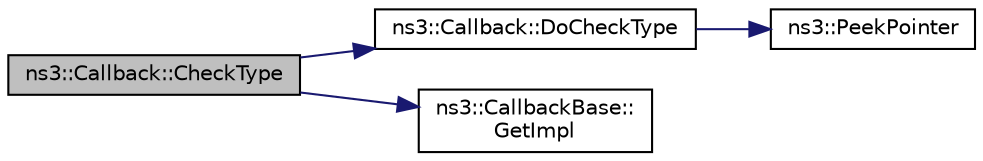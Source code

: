 digraph "ns3::Callback::CheckType"
{
 // LATEX_PDF_SIZE
  edge [fontname="Helvetica",fontsize="10",labelfontname="Helvetica",labelfontsize="10"];
  node [fontname="Helvetica",fontsize="10",shape=record];
  rankdir="LR";
  Node1 [label="ns3::Callback::CheckType",height=0.2,width=0.4,color="black", fillcolor="grey75", style="filled", fontcolor="black",tooltip="Check for compatible types."];
  Node1 -> Node2 [color="midnightblue",fontsize="10",style="solid",fontname="Helvetica"];
  Node2 [label="ns3::Callback::DoCheckType",height=0.2,width=0.4,color="black", fillcolor="white", style="filled",URL="$classns3_1_1_callback.html#a5ab54fc8646ba3077c2d157d0987fd2f",tooltip="Check for compatible types."];
  Node2 -> Node3 [color="midnightblue",fontsize="10",style="solid",fontname="Helvetica"];
  Node3 [label="ns3::PeekPointer",height=0.2,width=0.4,color="black", fillcolor="white", style="filled",URL="$namespacens3.html#af2a7557fe9afdd98d8f6f8f6e412cf5a",tooltip=" "];
  Node1 -> Node4 [color="midnightblue",fontsize="10",style="solid",fontname="Helvetica"];
  Node4 [label="ns3::CallbackBase::\lGetImpl",height=0.2,width=0.4,color="black", fillcolor="white", style="filled",URL="$classns3_1_1_callback_base.html#a804f076ee02225596886e9e7b5500a0b",tooltip=" "];
}
